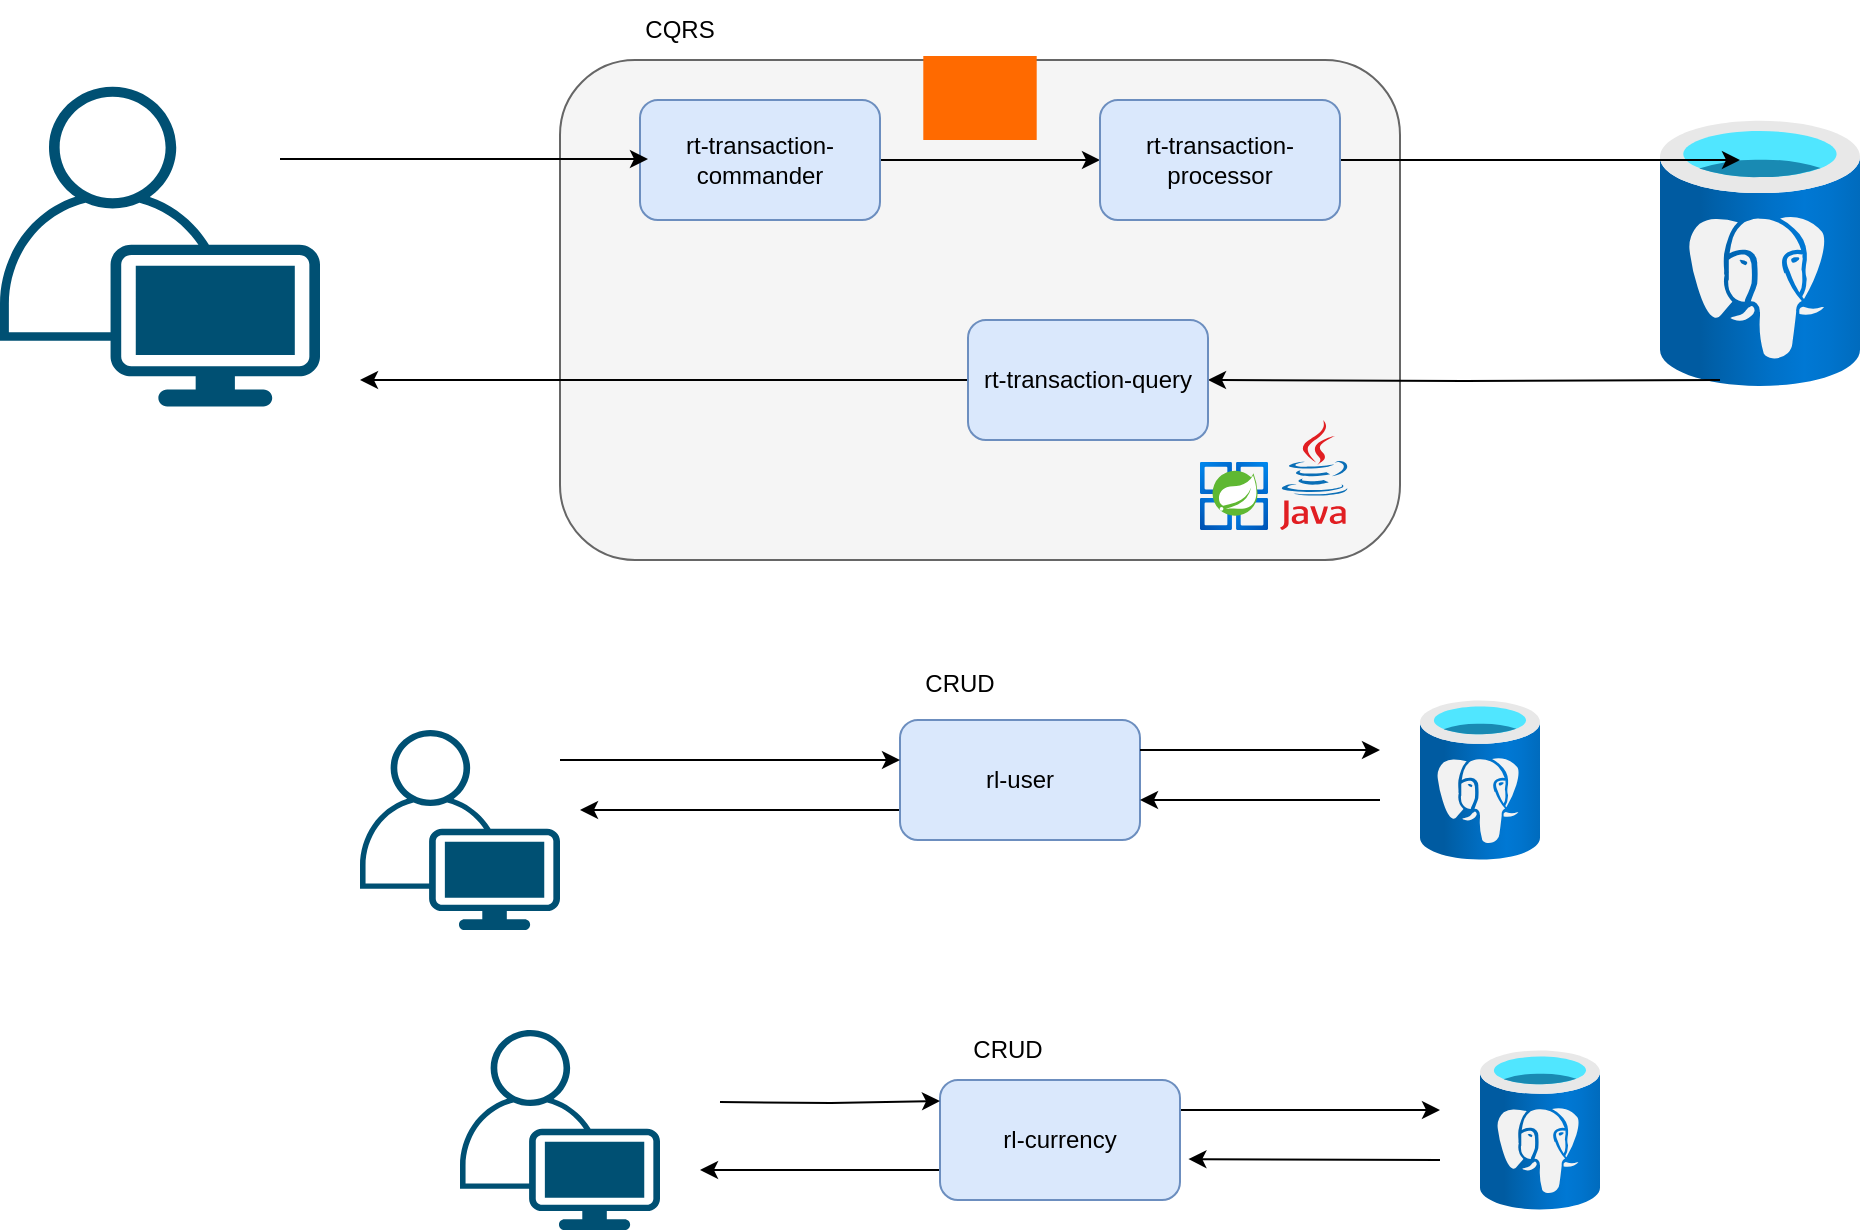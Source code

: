 <mxfile version="26.0.8">
  <diagram name="Página-1" id="uqpfUFifUAoxA2KSGsDK">
    <mxGraphModel dx="2271" dy="825" grid="1" gridSize="10" guides="1" tooltips="1" connect="1" arrows="1" fold="1" page="1" pageScale="1" pageWidth="827" pageHeight="1169" math="0" shadow="0">
      <root>
        <mxCell id="0" />
        <mxCell id="1" parent="0" />
        <mxCell id="Zy39lRucEJM54e02qq2T-1" value="" style="image;aspect=fixed;html=1;points=[];align=center;fontSize=12;image=img/lib/azure2/databases/Azure_Database_PostgreSQL_Server.svg;" vertex="1" parent="1">
          <mxGeometry x="760" y="180" width="100" height="133.33" as="geometry" />
        </mxCell>
        <mxCell id="Zy39lRucEJM54e02qq2T-2" value="" style="rounded=1;whiteSpace=wrap;html=1;fillColor=#f5f5f5;strokeColor=#666666;fontColor=#333333;" vertex="1" parent="1">
          <mxGeometry x="210" y="150" width="420" height="250" as="geometry" />
        </mxCell>
        <mxCell id="Zy39lRucEJM54e02qq2T-3" value="CQRS" style="text;html=1;align=center;verticalAlign=middle;whiteSpace=wrap;rounded=0;" vertex="1" parent="1">
          <mxGeometry x="240" y="120" width="60" height="30" as="geometry" />
        </mxCell>
        <mxCell id="Zy39lRucEJM54e02qq2T-8" style="edgeStyle=orthogonalEdgeStyle;rounded=0;orthogonalLoop=1;jettySize=auto;html=1;exitX=1;exitY=0.5;exitDx=0;exitDy=0;entryX=0;entryY=0.5;entryDx=0;entryDy=0;" edge="1" parent="1" source="Zy39lRucEJM54e02qq2T-4" target="Zy39lRucEJM54e02qq2T-5">
          <mxGeometry relative="1" as="geometry" />
        </mxCell>
        <mxCell id="Zy39lRucEJM54e02qq2T-4" value="rt-transaction-commander" style="rounded=1;whiteSpace=wrap;html=1;fillColor=#dae8fc;strokeColor=#6c8ebf;" vertex="1" parent="1">
          <mxGeometry x="250" y="170" width="120" height="60" as="geometry" />
        </mxCell>
        <mxCell id="Zy39lRucEJM54e02qq2T-29" style="edgeStyle=orthogonalEdgeStyle;rounded=0;orthogonalLoop=1;jettySize=auto;html=1;exitX=1;exitY=0.5;exitDx=0;exitDy=0;" edge="1" parent="1" source="Zy39lRucEJM54e02qq2T-5">
          <mxGeometry relative="1" as="geometry">
            <mxPoint x="800" y="200" as="targetPoint" />
          </mxGeometry>
        </mxCell>
        <mxCell id="Zy39lRucEJM54e02qq2T-5" value="rt-transaction-processor" style="rounded=1;whiteSpace=wrap;html=1;fillColor=#dae8fc;strokeColor=#6c8ebf;" vertex="1" parent="1">
          <mxGeometry x="480" y="170" width="120" height="60" as="geometry" />
        </mxCell>
        <mxCell id="Zy39lRucEJM54e02qq2T-44" style="edgeStyle=orthogonalEdgeStyle;rounded=0;orthogonalLoop=1;jettySize=auto;html=1;exitX=1;exitY=0.5;exitDx=0;exitDy=0;entryX=1;entryY=0.5;entryDx=0;entryDy=0;" edge="1" parent="1" target="Zy39lRucEJM54e02qq2T-6">
          <mxGeometry relative="1" as="geometry">
            <mxPoint x="790" y="310" as="sourcePoint" />
          </mxGeometry>
        </mxCell>
        <mxCell id="Zy39lRucEJM54e02qq2T-52" style="edgeStyle=orthogonalEdgeStyle;rounded=0;orthogonalLoop=1;jettySize=auto;html=1;exitX=0;exitY=0.5;exitDx=0;exitDy=0;" edge="1" parent="1" source="Zy39lRucEJM54e02qq2T-6">
          <mxGeometry relative="1" as="geometry">
            <mxPoint x="110" y="310" as="targetPoint" />
          </mxGeometry>
        </mxCell>
        <mxCell id="Zy39lRucEJM54e02qq2T-6" value="rt-transaction-query" style="rounded=1;whiteSpace=wrap;html=1;fillColor=#dae8fc;strokeColor=#6c8ebf;" vertex="1" parent="1">
          <mxGeometry x="414" y="280" width="120" height="60" as="geometry" />
        </mxCell>
        <mxCell id="Zy39lRucEJM54e02qq2T-10" value="" style="points=[[0.35,0,0],[0.98,0.51,0],[1,0.71,0],[0.67,1,0],[0,0.795,0],[0,0.65,0]];verticalLabelPosition=bottom;sketch=0;html=1;verticalAlign=top;aspect=fixed;align=center;pointerEvents=1;shape=mxgraph.cisco19.user;fillColor=#005073;strokeColor=none;" vertex="1" parent="1">
          <mxGeometry x="-70" y="163.33" width="160" height="160" as="geometry" />
        </mxCell>
        <mxCell id="Zy39lRucEJM54e02qq2T-13" value="" style="dashed=0;outlineConnect=0;html=1;align=center;labelPosition=center;verticalLabelPosition=bottom;verticalAlign=top;shape=mxgraph.weblogos.java" vertex="1" parent="1">
          <mxGeometry x="570" y="330" width="34.4" height="55" as="geometry" />
        </mxCell>
        <mxCell id="Zy39lRucEJM54e02qq2T-16" value="" style="image;aspect=fixed;html=1;points=[];align=center;fontSize=12;image=img/lib/azure2/compute/Azure_Spring_Cloud.svg;" vertex="1" parent="1">
          <mxGeometry x="530" y="351" width="34" height="34" as="geometry" />
        </mxCell>
        <mxCell id="Zy39lRucEJM54e02qq2T-18" value="CRUD" style="text;html=1;align=center;verticalAlign=middle;whiteSpace=wrap;rounded=0;" vertex="1" parent="1">
          <mxGeometry x="380" y="446.66" width="60" height="30" as="geometry" />
        </mxCell>
        <mxCell id="Zy39lRucEJM54e02qq2T-31" style="edgeStyle=orthogonalEdgeStyle;rounded=0;orthogonalLoop=1;jettySize=auto;html=1;exitX=0;exitY=0.75;exitDx=0;exitDy=0;" edge="1" parent="1" source="Zy39lRucEJM54e02qq2T-19">
          <mxGeometry relative="1" as="geometry">
            <mxPoint x="220" y="525" as="targetPoint" />
          </mxGeometry>
        </mxCell>
        <mxCell id="Zy39lRucEJM54e02qq2T-19" value="rl-user" style="rounded=1;whiteSpace=wrap;html=1;fillColor=#dae8fc;strokeColor=#6c8ebf;" vertex="1" parent="1">
          <mxGeometry x="380" y="480" width="120" height="60" as="geometry" />
        </mxCell>
        <mxCell id="Zy39lRucEJM54e02qq2T-39" style="edgeStyle=orthogonalEdgeStyle;rounded=0;orthogonalLoop=1;jettySize=auto;html=1;exitX=0;exitY=0.75;exitDx=0;exitDy=0;" edge="1" parent="1" source="Zy39lRucEJM54e02qq2T-25">
          <mxGeometry relative="1" as="geometry">
            <mxPoint x="280" y="705" as="targetPoint" />
          </mxGeometry>
        </mxCell>
        <mxCell id="Zy39lRucEJM54e02qq2T-47" style="edgeStyle=orthogonalEdgeStyle;rounded=0;orthogonalLoop=1;jettySize=auto;html=1;exitX=1;exitY=0.25;exitDx=0;exitDy=0;" edge="1" parent="1" source="Zy39lRucEJM54e02qq2T-25">
          <mxGeometry relative="1" as="geometry">
            <mxPoint x="650" y="675" as="targetPoint" />
          </mxGeometry>
        </mxCell>
        <mxCell id="Zy39lRucEJM54e02qq2T-25" value="rl-currency" style="rounded=1;whiteSpace=wrap;html=1;fillColor=#dae8fc;strokeColor=#6c8ebf;" vertex="1" parent="1">
          <mxGeometry x="400" y="660" width="120" height="60" as="geometry" />
        </mxCell>
        <mxCell id="Zy39lRucEJM54e02qq2T-30" value="" style="endArrow=classic;html=1;rounded=0;entryX=0.001;entryY=0.994;entryDx=0;entryDy=0;entryPerimeter=0;" edge="1" parent="1">
          <mxGeometry width="50" height="50" relative="1" as="geometry">
            <mxPoint x="620" y="520" as="sourcePoint" />
            <mxPoint x="500" y="520" as="targetPoint" />
          </mxGeometry>
        </mxCell>
        <mxCell id="Zy39lRucEJM54e02qq2T-37" value="" style="endArrow=classic;html=1;rounded=0;exitX=1;exitY=0.25;exitDx=0;exitDy=0;" edge="1" parent="1" source="Zy39lRucEJM54e02qq2T-19">
          <mxGeometry width="50" height="50" relative="1" as="geometry">
            <mxPoint x="520" y="490" as="sourcePoint" />
            <mxPoint x="620" y="495" as="targetPoint" />
          </mxGeometry>
        </mxCell>
        <mxCell id="Zy39lRucEJM54e02qq2T-38" value="" style="endArrow=classic;html=1;rounded=0;entryX=1.035;entryY=0.659;entryDx=0;entryDy=0;entryPerimeter=0;" edge="1" parent="1" target="Zy39lRucEJM54e02qq2T-25">
          <mxGeometry width="50" height="50" relative="1" as="geometry">
            <mxPoint x="650" y="700" as="sourcePoint" />
            <mxPoint x="720" y="700" as="targetPoint" />
          </mxGeometry>
        </mxCell>
        <mxCell id="Zy39lRucEJM54e02qq2T-42" value="" style="points=[];aspect=fixed;html=1;align=center;shadow=0;dashed=0;fillColor=#FF6A00;strokeColor=none;shape=mxgraph.alibaba_cloud.kafka;" vertex="1" parent="1">
          <mxGeometry x="391.65" y="148" width="56.7" height="42" as="geometry" />
        </mxCell>
        <mxCell id="Zy39lRucEJM54e02qq2T-48" value="" style="image;aspect=fixed;html=1;points=[];align=center;fontSize=12;image=img/lib/azure2/databases/Azure_Database_PostgreSQL_Server.svg;" vertex="1" parent="1">
          <mxGeometry x="640" y="470" width="60" height="79.99" as="geometry" />
        </mxCell>
        <mxCell id="Zy39lRucEJM54e02qq2T-49" value="" style="points=[[0.35,0,0],[0.98,0.51,0],[1,0.71,0],[0.67,1,0],[0,0.795,0],[0,0.65,0]];verticalLabelPosition=bottom;sketch=0;html=1;verticalAlign=top;aspect=fixed;align=center;pointerEvents=1;shape=mxgraph.cisco19.user;fillColor=#005073;strokeColor=none;" vertex="1" parent="1">
          <mxGeometry x="110" y="485" width="100" height="100" as="geometry" />
        </mxCell>
        <mxCell id="Zy39lRucEJM54e02qq2T-50" style="edgeStyle=orthogonalEdgeStyle;rounded=0;orthogonalLoop=1;jettySize=auto;html=1;" edge="1" parent="1">
          <mxGeometry relative="1" as="geometry">
            <mxPoint x="380" y="500" as="targetPoint" />
            <mxPoint x="270" y="500" as="sourcePoint" />
            <Array as="points">
              <mxPoint x="210" y="500" />
              <mxPoint x="210" y="500" />
            </Array>
          </mxGeometry>
        </mxCell>
        <mxCell id="Zy39lRucEJM54e02qq2T-51" style="edgeStyle=orthogonalEdgeStyle;rounded=0;orthogonalLoop=1;jettySize=auto;html=1;" edge="1" parent="1">
          <mxGeometry relative="1" as="geometry">
            <mxPoint x="400" y="670.5" as="targetPoint" />
            <mxPoint x="290" y="671" as="sourcePoint" />
          </mxGeometry>
        </mxCell>
        <mxCell id="Zy39lRucEJM54e02qq2T-53" style="edgeStyle=orthogonalEdgeStyle;rounded=0;orthogonalLoop=1;jettySize=auto;html=1;" edge="1" parent="1">
          <mxGeometry relative="1" as="geometry">
            <mxPoint x="254" y="199.5" as="targetPoint" />
            <mxPoint x="70" y="199.5" as="sourcePoint" />
          </mxGeometry>
        </mxCell>
        <mxCell id="Zy39lRucEJM54e02qq2T-54" value="CRUD" style="text;html=1;align=center;verticalAlign=middle;whiteSpace=wrap;rounded=0;" vertex="1" parent="1">
          <mxGeometry x="404" y="630" width="60" height="30" as="geometry" />
        </mxCell>
        <mxCell id="Zy39lRucEJM54e02qq2T-55" value="" style="image;aspect=fixed;html=1;points=[];align=center;fontSize=12;image=img/lib/azure2/databases/Azure_Database_PostgreSQL_Server.svg;" vertex="1" parent="1">
          <mxGeometry x="670" y="645" width="60" height="79.99" as="geometry" />
        </mxCell>
        <mxCell id="Zy39lRucEJM54e02qq2T-56" value="" style="points=[[0.35,0,0],[0.98,0.51,0],[1,0.71,0],[0.67,1,0],[0,0.795,0],[0,0.65,0]];verticalLabelPosition=bottom;sketch=0;html=1;verticalAlign=top;aspect=fixed;align=center;pointerEvents=1;shape=mxgraph.cisco19.user;fillColor=#005073;strokeColor=none;" vertex="1" parent="1">
          <mxGeometry x="160" y="634.99" width="100" height="100" as="geometry" />
        </mxCell>
      </root>
    </mxGraphModel>
  </diagram>
</mxfile>
